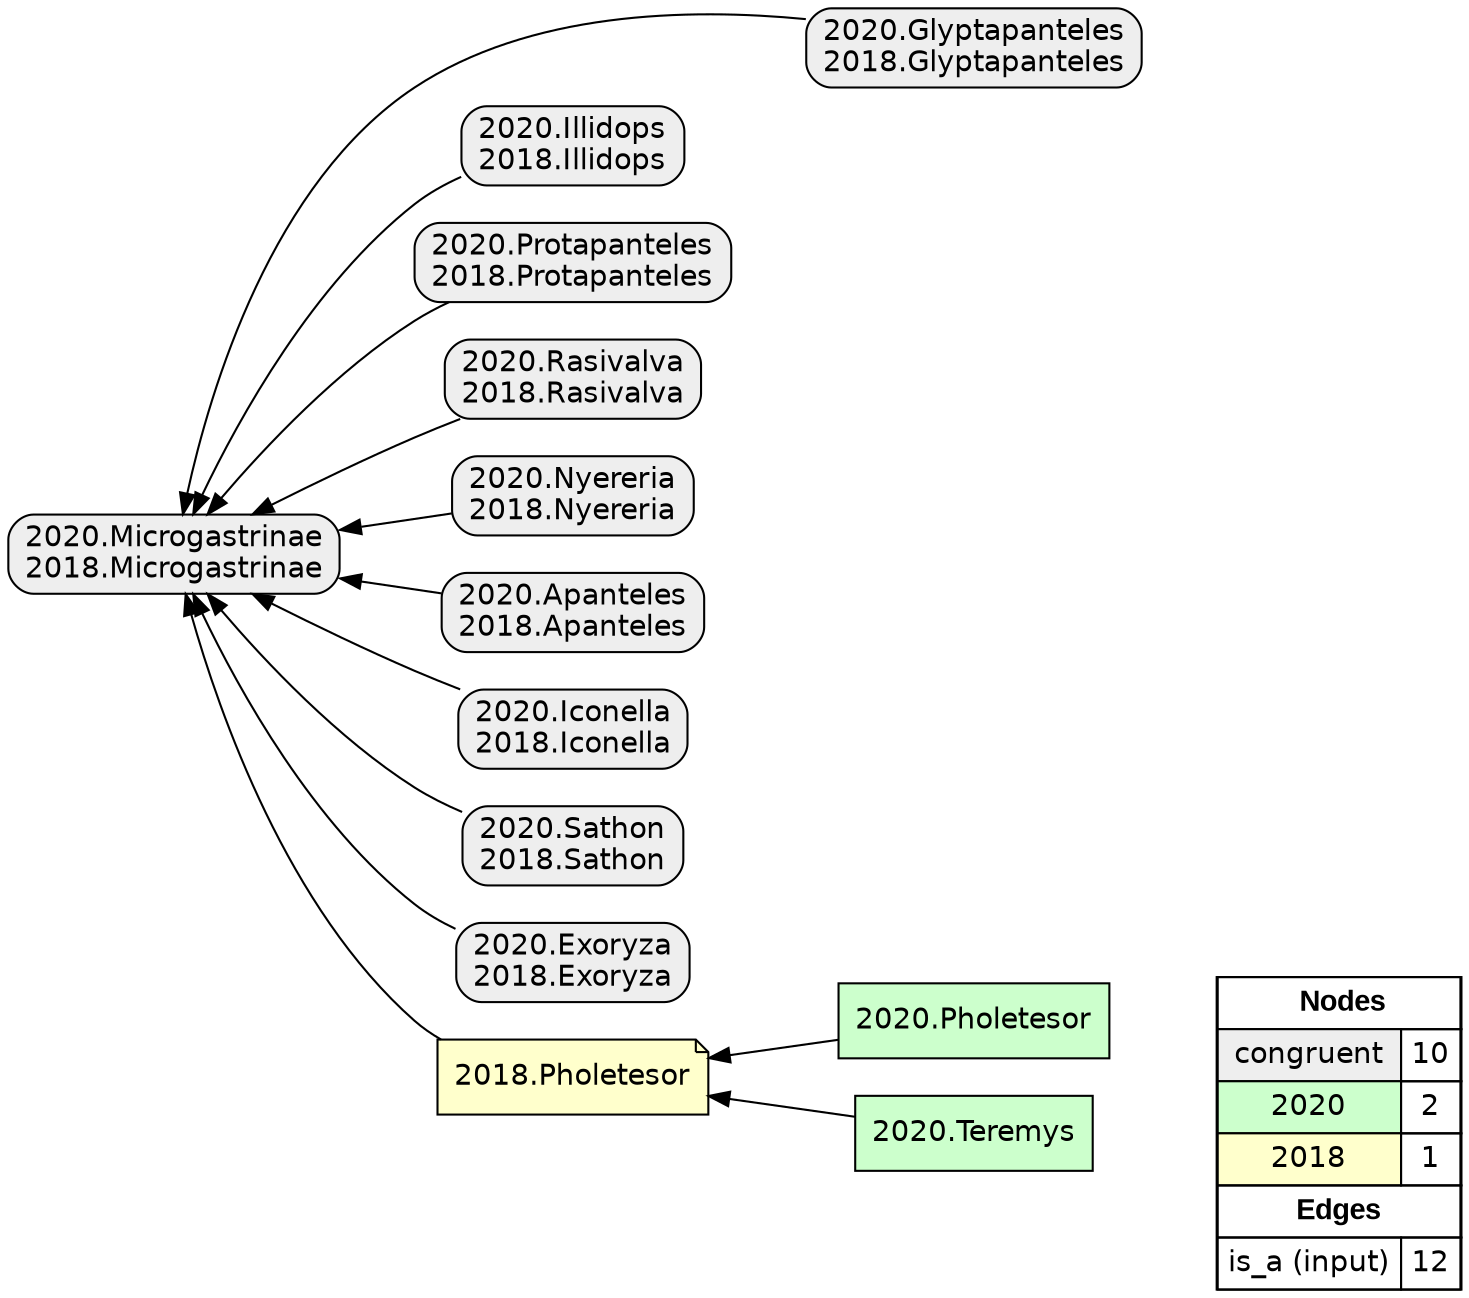 digraph{
rankdir=RL
node[shape=box style="filled,rounded" fillcolor="#EEEEEE" fontname="helvetica"] 
"2020.Glyptapanteles\n2018.Glyptapanteles"
"2020.Illidops\n2018.Illidops"
"2020.Protapanteles\n2018.Protapanteles"
"2020.Rasivalva\n2018.Rasivalva"
"2020.Nyereria\n2018.Nyereria"
"2020.Microgastrinae\n2018.Microgastrinae"
"2020.Apanteles\n2018.Apanteles"
"2020.Iconella\n2018.Iconella"
"2020.Sathon\n2018.Sathon"
"2020.Exoryza\n2018.Exoryza"
node[shape=box style=filled fillcolor="#CCFFCC" fontname="helvetica"] 
"2020.Pholetesor"
"2020.Teremys"
node[shape=note style=filled fillcolor="#FFFFCC" fontname="helvetica"] 
"2018.Pholetesor"
edge[arrowhead=normal style=solid color="#000000" constraint=true penwidth=1]
"2020.Exoryza\n2018.Exoryza" -> "2020.Microgastrinae\n2018.Microgastrinae"
"2018.Pholetesor" -> "2020.Microgastrinae\n2018.Microgastrinae"
"2020.Rasivalva\n2018.Rasivalva" -> "2020.Microgastrinae\n2018.Microgastrinae"
"2020.Nyereria\n2018.Nyereria" -> "2020.Microgastrinae\n2018.Microgastrinae"
"2020.Glyptapanteles\n2018.Glyptapanteles" -> "2020.Microgastrinae\n2018.Microgastrinae"
"2020.Sathon\n2018.Sathon" -> "2020.Microgastrinae\n2018.Microgastrinae"
"2020.Iconella\n2018.Iconella" -> "2020.Microgastrinae\n2018.Microgastrinae"
"2020.Illidops\n2018.Illidops" -> "2020.Microgastrinae\n2018.Microgastrinae"
"2020.Apanteles\n2018.Apanteles" -> "2020.Microgastrinae\n2018.Microgastrinae"
"2020.Pholetesor" -> "2018.Pholetesor"
"2020.Protapanteles\n2018.Protapanteles" -> "2020.Microgastrinae\n2018.Microgastrinae"
"2020.Teremys" -> "2018.Pholetesor"
edge[arrowhead=normal style=dotted color="#000000" constraint=true penwidth=1]
node[shape=box] 
{rank=source Legend [fillcolor= white margin=0 label=< 
 <TABLE BORDER="0" CELLBORDER="1" CELLSPACING="0" CELLPADDING="4"> 
<TR> <TD COLSPAN="2"><font face="Arial Black"> Nodes</font></TD> </TR> 
<TR> 
 <TD bgcolor="#EEEEEE" fontname="helvetica">congruent</TD> 
 <TD>10</TD> 
 </TR> 
<TR> 
 <TD bgcolor="#CCFFCC" fontname="helvetica">2020</TD> 
 <TD>2</TD> 
 </TR> 
<TR> 
 <TD bgcolor="#FFFFCC" fontname="helvetica">2018</TD> 
 <TD>1</TD> 
 </TR> 
<TR> <TD COLSPAN="2"><font face = "Arial Black"> Edges </font></TD> </TR> 
<TR> 
 <TD><font color ="#000000">is_a (input)</font></TD><TD>12</TD>
</TR>
</TABLE> 
 >] } 
}